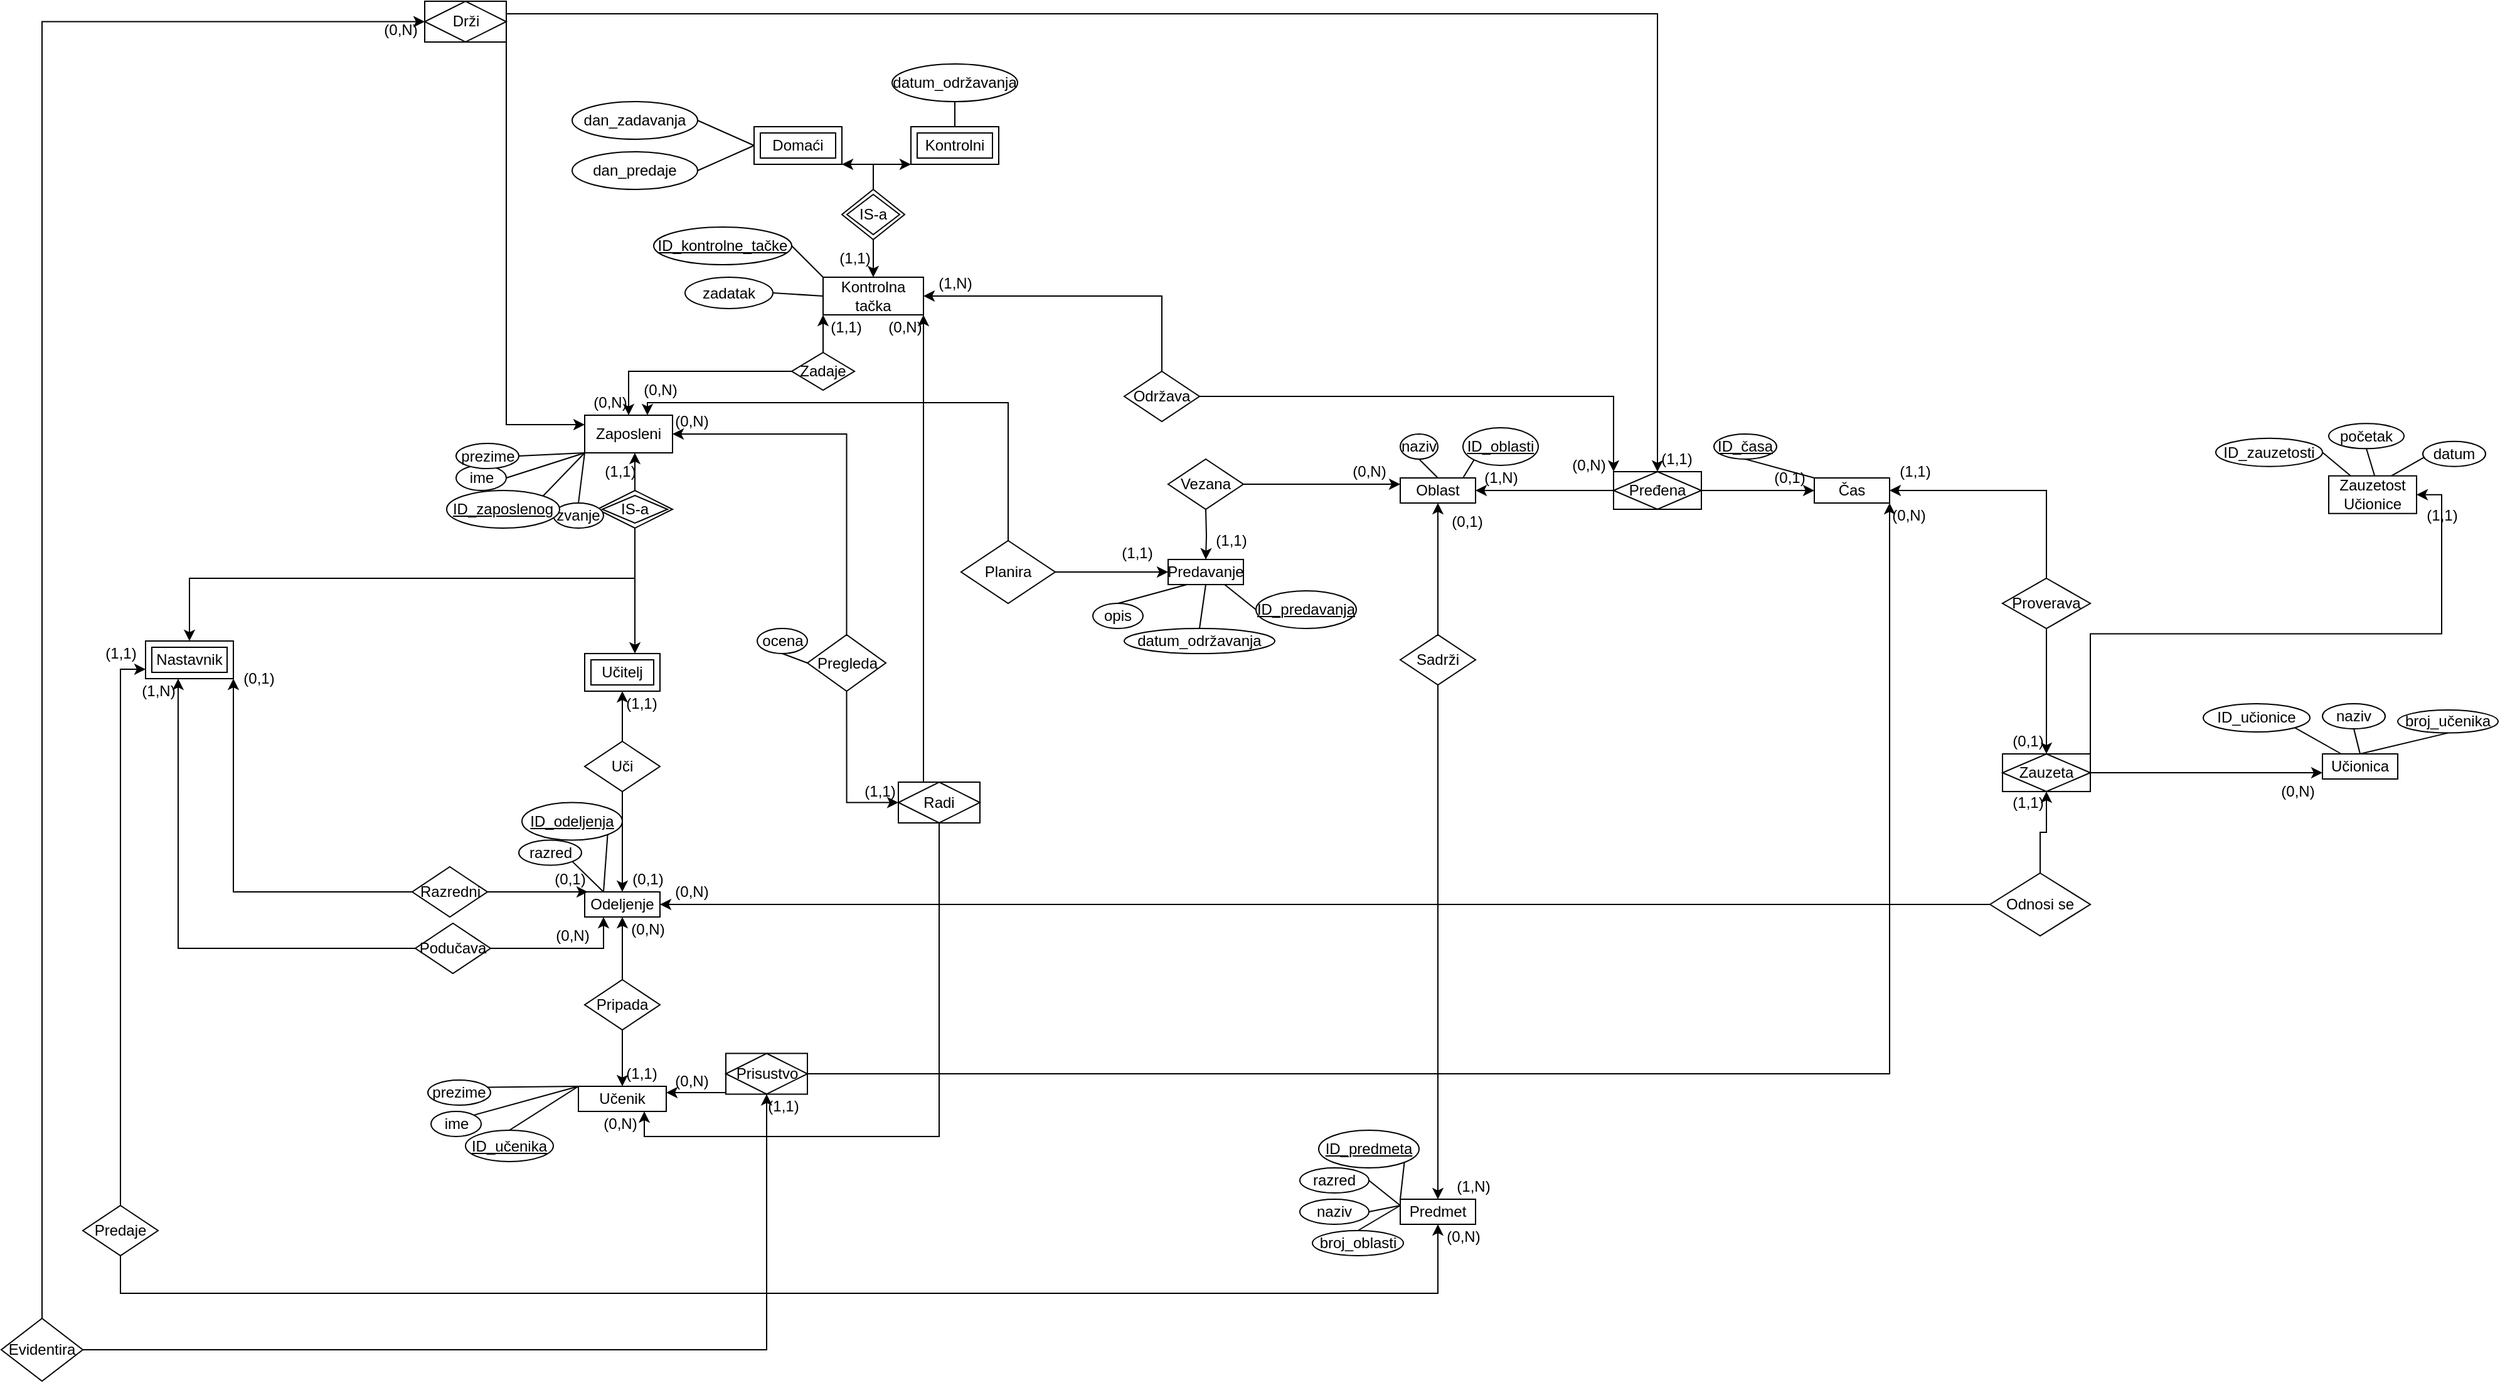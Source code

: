 <mxfile version="13.7.6" type="device"><diagram id="C5RBs43oDa-KdzZeNtuy" name="Page-1"><mxGraphModel dx="3421" dy="544" grid="1" gridSize="10" guides="1" tooltips="1" connect="1" arrows="1" fold="1" page="0" pageScale="1" pageWidth="827" pageHeight="1169" math="0" shadow="0"><root><mxCell id="WIyWlLk6GJQsqaUBKTNV-0"/><mxCell id="WIyWlLk6GJQsqaUBKTNV-1" parent="WIyWlLk6GJQsqaUBKTNV-0"/><mxCell id="wSAh-AtG1mwdXG9CKPNi-0" value="Zaposleni" style="rounded=0;whiteSpace=wrap;html=1;" parent="WIyWlLk6GJQsqaUBKTNV-1" vertex="1"><mxGeometry x="-1760" y="460" width="70" height="30" as="geometry"/></mxCell><mxCell id="wSAh-AtG1mwdXG9CKPNi-5" style="edgeStyle=orthogonalEdgeStyle;rounded=0;orthogonalLoop=1;jettySize=auto;html=1;entryX=0.667;entryY=0;entryDx=0;entryDy=0;exitX=0.5;exitY=1;exitDx=0;exitDy=0;entryPerimeter=0;" parent="WIyWlLk6GJQsqaUBKTNV-1" source="wSAh-AtG1mwdXG9CKPNi-1" target="wSAh-AtG1mwdXG9CKPNi-4" edge="1"><mxGeometry relative="1" as="geometry"><Array as="points"/></mxGeometry></mxCell><mxCell id="ABVsUdGBbm3i1zRzm4TO-41" style="edgeStyle=orthogonalEdgeStyle;rounded=0;orthogonalLoop=1;jettySize=auto;html=1;entryX=0.5;entryY=0;entryDx=0;entryDy=0;" parent="WIyWlLk6GJQsqaUBKTNV-1" source="wSAh-AtG1mwdXG9CKPNi-1" target="ABVsUdGBbm3i1zRzm4TO-2" edge="1"><mxGeometry relative="1" as="geometry"><Array as="points"><mxPoint x="-1720" y="590"/><mxPoint x="-2075" y="590"/></Array></mxGeometry></mxCell><mxCell id="nlU4hGAfl6x2MFSRAsZo-23" style="edgeStyle=orthogonalEdgeStyle;rounded=0;orthogonalLoop=1;jettySize=auto;html=1;entryX=0.571;entryY=1;entryDx=0;entryDy=0;entryPerimeter=0;" parent="WIyWlLk6GJQsqaUBKTNV-1" source="wSAh-AtG1mwdXG9CKPNi-1" target="wSAh-AtG1mwdXG9CKPNi-0" edge="1"><mxGeometry relative="1" as="geometry"/></mxCell><mxCell id="wSAh-AtG1mwdXG9CKPNi-1" value="IS-a" style="shape=rhombus;double=1;perimeter=rhombusPerimeter;whiteSpace=wrap;html=1;align=center;" parent="WIyWlLk6GJQsqaUBKTNV-1" vertex="1"><mxGeometry x="-1750" y="520" width="60" height="30" as="geometry"/></mxCell><mxCell id="wSAh-AtG1mwdXG9CKPNi-3" value="(1,1)" style="text;html=1;align=center;verticalAlign=middle;resizable=0;points=[];autosize=1;" parent="WIyWlLk6GJQsqaUBKTNV-1" vertex="1"><mxGeometry x="-1752.5" y="495" width="40" height="20" as="geometry"/></mxCell><mxCell id="wSAh-AtG1mwdXG9CKPNi-4" value="Učitelj" style="shape=ext;margin=3;double=1;whiteSpace=wrap;html=1;align=center;" parent="WIyWlLk6GJQsqaUBKTNV-1" vertex="1"><mxGeometry x="-1760" y="650" width="60" height="30" as="geometry"/></mxCell><mxCell id="wSAh-AtG1mwdXG9CKPNi-9" style="edgeStyle=orthogonalEdgeStyle;rounded=0;orthogonalLoop=1;jettySize=auto;html=1;entryX=0.5;entryY=0;entryDx=0;entryDy=0;" parent="WIyWlLk6GJQsqaUBKTNV-1" source="wSAh-AtG1mwdXG9CKPNi-8" target="wSAh-AtG1mwdXG9CKPNi-0" edge="1"><mxGeometry relative="1" as="geometry"/></mxCell><mxCell id="wSAh-AtG1mwdXG9CKPNi-13" style="edgeStyle=orthogonalEdgeStyle;rounded=0;orthogonalLoop=1;jettySize=auto;html=1;entryX=0.5;entryY=1;entryDx=0;entryDy=0;" parent="WIyWlLk6GJQsqaUBKTNV-1" source="wSAh-AtG1mwdXG9CKPNi-8" edge="1"><mxGeometry relative="1" as="geometry"><mxPoint x="-1570" y="380" as="targetPoint"/></mxGeometry></mxCell><mxCell id="wSAh-AtG1mwdXG9CKPNi-8" value="Zadaje" style="rhombus;whiteSpace=wrap;html=1;" parent="WIyWlLk6GJQsqaUBKTNV-1" vertex="1"><mxGeometry x="-1595" y="410" width="50" height="30" as="geometry"/></mxCell><mxCell id="wSAh-AtG1mwdXG9CKPNi-10" value="(0,N)" style="text;html=1;align=center;verticalAlign=middle;resizable=0;points=[];autosize=1;" parent="WIyWlLk6GJQsqaUBKTNV-1" vertex="1"><mxGeometry x="-1760" y="440" width="40" height="20" as="geometry"/></mxCell><mxCell id="wSAh-AtG1mwdXG9CKPNi-11" value="Kontrolna tačka" style="whiteSpace=wrap;html=1;align=center;" parent="WIyWlLk6GJQsqaUBKTNV-1" vertex="1"><mxGeometry x="-1570" y="350" width="80" height="30" as="geometry"/></mxCell><mxCell id="wSAh-AtG1mwdXG9CKPNi-14" value="(1,1)" style="text;html=1;align=center;verticalAlign=middle;resizable=0;points=[];autosize=1;" parent="WIyWlLk6GJQsqaUBKTNV-1" vertex="1"><mxGeometry x="-1572.5" y="380" width="40" height="20" as="geometry"/></mxCell><mxCell id="wSAh-AtG1mwdXG9CKPNi-16" style="edgeStyle=orthogonalEdgeStyle;rounded=0;orthogonalLoop=1;jettySize=auto;html=1;entryX=0.5;entryY=0;entryDx=0;entryDy=0;" parent="WIyWlLk6GJQsqaUBKTNV-1" source="wSAh-AtG1mwdXG9CKPNi-15" target="wSAh-AtG1mwdXG9CKPNi-11" edge="1"><mxGeometry relative="1" as="geometry"/></mxCell><mxCell id="wSAh-AtG1mwdXG9CKPNi-20" style="edgeStyle=orthogonalEdgeStyle;rounded=0;orthogonalLoop=1;jettySize=auto;html=1;exitX=0.5;exitY=0;exitDx=0;exitDy=0;entryX=0;entryY=1;entryDx=0;entryDy=0;" parent="WIyWlLk6GJQsqaUBKTNV-1" source="wSAh-AtG1mwdXG9CKPNi-15" target="wSAh-AtG1mwdXG9CKPNi-18" edge="1"><mxGeometry relative="1" as="geometry"><Array as="points"><mxPoint x="-1530" y="260"/><mxPoint x="-1500" y="260"/></Array></mxGeometry></mxCell><mxCell id="wSAh-AtG1mwdXG9CKPNi-15" value="IS-a" style="shape=rhombus;double=1;perimeter=rhombusPerimeter;whiteSpace=wrap;html=1;align=center;" parent="WIyWlLk6GJQsqaUBKTNV-1" vertex="1"><mxGeometry x="-1555" y="280" width="50" height="40" as="geometry"/></mxCell><mxCell id="wSAh-AtG1mwdXG9CKPNi-17" value="(1,1)" style="text;html=1;align=center;verticalAlign=middle;resizable=0;points=[];autosize=1;" parent="WIyWlLk6GJQsqaUBKTNV-1" vertex="1"><mxGeometry x="-1565" y="325" width="40" height="20" as="geometry"/></mxCell><mxCell id="wSAh-AtG1mwdXG9CKPNi-18" value="Kontrolni" style="shape=ext;margin=3;double=1;whiteSpace=wrap;html=1;align=center;" parent="WIyWlLk6GJQsqaUBKTNV-1" vertex="1"><mxGeometry x="-1500" y="230" width="70" height="30" as="geometry"/></mxCell><mxCell id="wSAh-AtG1mwdXG9CKPNi-21" value="Domaći" style="shape=ext;margin=3;double=1;whiteSpace=wrap;html=1;align=center;" parent="WIyWlLk6GJQsqaUBKTNV-1" vertex="1"><mxGeometry x="-1625" y="230" width="70" height="30" as="geometry"/></mxCell><mxCell id="wSAh-AtG1mwdXG9CKPNi-22" value="" style="endArrow=classic;html=1;entryX=1;entryY=1;entryDx=0;entryDy=0;" parent="WIyWlLk6GJQsqaUBKTNV-1" target="wSAh-AtG1mwdXG9CKPNi-21" edge="1"><mxGeometry width="50" height="50" relative="1" as="geometry"><mxPoint x="-1530" y="260" as="sourcePoint"/><mxPoint x="-1380" y="220" as="targetPoint"/></mxGeometry></mxCell><mxCell id="wSAh-AtG1mwdXG9CKPNi-38" value="Učenik" style="whiteSpace=wrap;html=1;align=center;" parent="WIyWlLk6GJQsqaUBKTNV-1" vertex="1"><mxGeometry x="-1765" y="995" width="70" height="20" as="geometry"/></mxCell><mxCell id="wSAh-AtG1mwdXG9CKPNi-45" style="edgeStyle=orthogonalEdgeStyle;rounded=0;orthogonalLoop=1;jettySize=auto;html=1;entryX=1;entryY=0.5;entryDx=0;entryDy=0;exitX=0.5;exitY=0;exitDx=0;exitDy=0;" parent="WIyWlLk6GJQsqaUBKTNV-1" source="wSAh-AtG1mwdXG9CKPNi-44" target="wSAh-AtG1mwdXG9CKPNi-11" edge="1"><mxGeometry relative="1" as="geometry"><Array as="points"><mxPoint x="-1300" y="365"/></Array><mxPoint x="-1330" y="445" as="sourcePoint"/></mxGeometry></mxCell><mxCell id="wSAh-AtG1mwdXG9CKPNi-78" style="edgeStyle=orthogonalEdgeStyle;rounded=0;orthogonalLoop=1;jettySize=auto;html=1;entryX=0;entryY=0;entryDx=0;entryDy=0;" parent="WIyWlLk6GJQsqaUBKTNV-1" source="wSAh-AtG1mwdXG9CKPNi-44" target="wSAh-AtG1mwdXG9CKPNi-68" edge="1"><mxGeometry relative="1" as="geometry"><Array as="points"><mxPoint x="-940" y="445"/></Array></mxGeometry></mxCell><mxCell id="wSAh-AtG1mwdXG9CKPNi-44" value="Održava" style="rhombus;whiteSpace=wrap;html=1;" parent="WIyWlLk6GJQsqaUBKTNV-1" vertex="1"><mxGeometry x="-1330" y="425" width="60" height="40" as="geometry"/></mxCell><mxCell id="wSAh-AtG1mwdXG9CKPNi-46" value="(1,N)" style="text;html=1;align=center;verticalAlign=middle;resizable=0;points=[];autosize=1;" parent="WIyWlLk6GJQsqaUBKTNV-1" vertex="1"><mxGeometry x="-1485" y="345" width="40" height="20" as="geometry"/></mxCell><mxCell id="wSAh-AtG1mwdXG9CKPNi-47" value="Predmet" style="rounded=0;whiteSpace=wrap;html=1;" parent="WIyWlLk6GJQsqaUBKTNV-1" vertex="1"><mxGeometry x="-1110" y="1085" width="60" height="20" as="geometry"/></mxCell><mxCell id="wSAh-AtG1mwdXG9CKPNi-49" style="edgeStyle=orthogonalEdgeStyle;rounded=0;orthogonalLoop=1;jettySize=auto;html=1;" parent="WIyWlLk6GJQsqaUBKTNV-1" source="wSAh-AtG1mwdXG9CKPNi-48" target="wSAh-AtG1mwdXG9CKPNi-47" edge="1"><mxGeometry relative="1" as="geometry"><mxPoint x="-1583.75" y="815" as="targetPoint"/><Array as="points"/></mxGeometry></mxCell><mxCell id="wSAh-AtG1mwdXG9CKPNi-52" style="edgeStyle=orthogonalEdgeStyle;rounded=0;orthogonalLoop=1;jettySize=auto;html=1;entryX=0.5;entryY=1;entryDx=0;entryDy=0;exitX=0.5;exitY=0;exitDx=0;exitDy=0;" parent="WIyWlLk6GJQsqaUBKTNV-1" source="wSAh-AtG1mwdXG9CKPNi-48" target="wSAh-AtG1mwdXG9CKPNi-51" edge="1"><mxGeometry relative="1" as="geometry"><mxPoint x="-987.5" y="750" as="sourcePoint"/><mxPoint x="-1077.5" y="530" as="targetPoint"/></mxGeometry></mxCell><mxCell id="wSAh-AtG1mwdXG9CKPNi-48" value="Sadrži" style="rhombus;whiteSpace=wrap;html=1;" parent="WIyWlLk6GJQsqaUBKTNV-1" vertex="1"><mxGeometry x="-1110" y="635" width="60" height="40" as="geometry"/></mxCell><mxCell id="wSAh-AtG1mwdXG9CKPNi-50" value="(1,N)" style="text;html=1;align=center;verticalAlign=middle;resizable=0;points=[];autosize=1;" parent="WIyWlLk6GJQsqaUBKTNV-1" vertex="1"><mxGeometry x="-1072.5" y="1065" width="40" height="20" as="geometry"/></mxCell><mxCell id="wSAh-AtG1mwdXG9CKPNi-51" value="Oblast" style="rounded=0;whiteSpace=wrap;html=1;" parent="WIyWlLk6GJQsqaUBKTNV-1" vertex="1"><mxGeometry x="-1110" y="510" width="60" height="20" as="geometry"/></mxCell><mxCell id="wSAh-AtG1mwdXG9CKPNi-53" value="(0,1)" style="text;html=1;align=center;verticalAlign=middle;resizable=0;points=[];autosize=1;" parent="WIyWlLk6GJQsqaUBKTNV-1" vertex="1"><mxGeometry x="-1077.5" y="535" width="40" height="20" as="geometry"/></mxCell><mxCell id="wSAh-AtG1mwdXG9CKPNi-55" style="edgeStyle=orthogonalEdgeStyle;rounded=0;orthogonalLoop=1;jettySize=auto;html=1;entryX=0;entryY=0.25;entryDx=0;entryDy=0;" parent="WIyWlLk6GJQsqaUBKTNV-1" source="wSAh-AtG1mwdXG9CKPNi-54" target="wSAh-AtG1mwdXG9CKPNi-51" edge="1"><mxGeometry relative="1" as="geometry"/></mxCell><mxCell id="wSAh-AtG1mwdXG9CKPNi-59" style="edgeStyle=orthogonalEdgeStyle;rounded=0;orthogonalLoop=1;jettySize=auto;html=1;entryX=0.5;entryY=0;entryDx=0;entryDy=0;" parent="WIyWlLk6GJQsqaUBKTNV-1" target="wSAh-AtG1mwdXG9CKPNi-58" edge="1"><mxGeometry relative="1" as="geometry"><mxPoint x="-1265" y="535" as="sourcePoint"/></mxGeometry></mxCell><mxCell id="wSAh-AtG1mwdXG9CKPNi-54" value="Vezana" style="rhombus;whiteSpace=wrap;html=1;" parent="WIyWlLk6GJQsqaUBKTNV-1" vertex="1"><mxGeometry x="-1295" y="495" width="60" height="40" as="geometry"/></mxCell><mxCell id="wSAh-AtG1mwdXG9CKPNi-56" value="(0,N)" style="text;html=1;align=center;verticalAlign=middle;resizable=0;points=[];autosize=1;" parent="WIyWlLk6GJQsqaUBKTNV-1" vertex="1"><mxGeometry x="-1155" y="495" width="40" height="20" as="geometry"/></mxCell><mxCell id="wSAh-AtG1mwdXG9CKPNi-58" value="Predavanje" style="rounded=0;whiteSpace=wrap;html=1;" parent="WIyWlLk6GJQsqaUBKTNV-1" vertex="1"><mxGeometry x="-1295" y="575" width="60" height="20" as="geometry"/></mxCell><mxCell id="wSAh-AtG1mwdXG9CKPNi-61" value="(1,1)" style="text;html=1;align=center;verticalAlign=middle;resizable=0;points=[];autosize=1;" parent="WIyWlLk6GJQsqaUBKTNV-1" vertex="1"><mxGeometry x="-1265" y="550" width="40" height="20" as="geometry"/></mxCell><mxCell id="wSAh-AtG1mwdXG9CKPNi-63" style="edgeStyle=orthogonalEdgeStyle;rounded=0;orthogonalLoop=1;jettySize=auto;html=1;entryX=0;entryY=0.5;entryDx=0;entryDy=0;exitX=1;exitY=0.5;exitDx=0;exitDy=0;" parent="WIyWlLk6GJQsqaUBKTNV-1" source="wSAh-AtG1mwdXG9CKPNi-62" target="wSAh-AtG1mwdXG9CKPNi-58" edge="1"><mxGeometry relative="1" as="geometry"><Array as="points"/><mxPoint x="-1380" y="580" as="sourcePoint"/></mxGeometry></mxCell><mxCell id="wSAh-AtG1mwdXG9CKPNi-64" style="edgeStyle=orthogonalEdgeStyle;rounded=0;orthogonalLoop=1;jettySize=auto;html=1;" parent="WIyWlLk6GJQsqaUBKTNV-1" source="wSAh-AtG1mwdXG9CKPNi-62" target="wSAh-AtG1mwdXG9CKPNi-0" edge="1"><mxGeometry relative="1" as="geometry"><mxPoint x="-1710" y="457" as="targetPoint"/><Array as="points"><mxPoint x="-1422" y="450"/><mxPoint x="-1710" y="450"/></Array></mxGeometry></mxCell><mxCell id="wSAh-AtG1mwdXG9CKPNi-62" value="Planira" style="rhombus;whiteSpace=wrap;html=1;" parent="WIyWlLk6GJQsqaUBKTNV-1" vertex="1"><mxGeometry x="-1460" y="560" width="75" height="50" as="geometry"/></mxCell><mxCell id="wSAh-AtG1mwdXG9CKPNi-65" value="(0,N)" style="text;html=1;align=center;verticalAlign=middle;resizable=0;points=[];autosize=1;" parent="WIyWlLk6GJQsqaUBKTNV-1" vertex="1"><mxGeometry x="-1720" y="430" width="40" height="20" as="geometry"/></mxCell><mxCell id="wSAh-AtG1mwdXG9CKPNi-69" style="edgeStyle=orthogonalEdgeStyle;rounded=0;orthogonalLoop=1;jettySize=auto;html=1;entryX=1;entryY=0.5;entryDx=0;entryDy=0;" parent="WIyWlLk6GJQsqaUBKTNV-1" source="wSAh-AtG1mwdXG9CKPNi-68" target="wSAh-AtG1mwdXG9CKPNi-51" edge="1"><mxGeometry relative="1" as="geometry"/></mxCell><mxCell id="wSAh-AtG1mwdXG9CKPNi-72" style="edgeStyle=orthogonalEdgeStyle;rounded=0;orthogonalLoop=1;jettySize=auto;html=1;entryX=0;entryY=0.5;entryDx=0;entryDy=0;" parent="WIyWlLk6GJQsqaUBKTNV-1" source="wSAh-AtG1mwdXG9CKPNi-68" target="wSAh-AtG1mwdXG9CKPNi-71" edge="1"><mxGeometry relative="1" as="geometry"/></mxCell><mxCell id="wSAh-AtG1mwdXG9CKPNi-68" value="Pređena" style="shape=associativeEntity;whiteSpace=wrap;html=1;align=center;" parent="WIyWlLk6GJQsqaUBKTNV-1" vertex="1"><mxGeometry x="-940" y="505" width="70" height="30" as="geometry"/></mxCell><mxCell id="wSAh-AtG1mwdXG9CKPNi-70" value="(1,N)" style="text;html=1;align=center;verticalAlign=middle;resizable=0;points=[];autosize=1;" parent="WIyWlLk6GJQsqaUBKTNV-1" vertex="1"><mxGeometry x="-1050" y="500" width="40" height="20" as="geometry"/></mxCell><mxCell id="wSAh-AtG1mwdXG9CKPNi-71" value="Čas" style="rounded=0;whiteSpace=wrap;html=1;" parent="WIyWlLk6GJQsqaUBKTNV-1" vertex="1"><mxGeometry x="-780" y="510" width="60" height="20" as="geometry"/></mxCell><mxCell id="wSAh-AtG1mwdXG9CKPNi-73" value="(0,1)" style="text;html=1;align=center;verticalAlign=middle;resizable=0;points=[];autosize=1;" parent="WIyWlLk6GJQsqaUBKTNV-1" vertex="1"><mxGeometry x="-820" y="500" width="40" height="20" as="geometry"/></mxCell><mxCell id="wSAh-AtG1mwdXG9CKPNi-79" value="(0,N)" style="text;html=1;align=center;verticalAlign=middle;resizable=0;points=[];autosize=1;" parent="WIyWlLk6GJQsqaUBKTNV-1" vertex="1"><mxGeometry x="-980" y="490" width="40" height="20" as="geometry"/></mxCell><mxCell id="wSAh-AtG1mwdXG9CKPNi-80" value="ID_oblasti" style="ellipse;whiteSpace=wrap;html=1;align=center;fontStyle=4;" parent="WIyWlLk6GJQsqaUBKTNV-1" vertex="1"><mxGeometry x="-1060" y="470" width="60" height="30" as="geometry"/></mxCell><mxCell id="wSAh-AtG1mwdXG9CKPNi-84" value="" style="endArrow=none;html=1;entryX=0;entryY=1;entryDx=0;entryDy=0;exitX=0.833;exitY=0;exitDx=0;exitDy=0;exitPerimeter=0;" parent="WIyWlLk6GJQsqaUBKTNV-1" source="wSAh-AtG1mwdXG9CKPNi-51" target="wSAh-AtG1mwdXG9CKPNi-80" edge="1"><mxGeometry width="50" height="50" relative="1" as="geometry"><mxPoint x="-940" y="650" as="sourcePoint"/><mxPoint x="-890" y="600" as="targetPoint"/></mxGeometry></mxCell><mxCell id="wSAh-AtG1mwdXG9CKPNi-85" value="naziv" style="ellipse;whiteSpace=wrap;html=1;align=center;" parent="WIyWlLk6GJQsqaUBKTNV-1" vertex="1"><mxGeometry x="-1110" y="475" width="30" height="20" as="geometry"/></mxCell><mxCell id="wSAh-AtG1mwdXG9CKPNi-86" value="" style="endArrow=none;html=1;entryX=0.5;entryY=1;entryDx=0;entryDy=0;" parent="WIyWlLk6GJQsqaUBKTNV-1" target="wSAh-AtG1mwdXG9CKPNi-85" edge="1"><mxGeometry width="50" height="50" relative="1" as="geometry"><mxPoint x="-1080" y="510" as="sourcePoint"/><mxPoint x="-910" y="590" as="targetPoint"/></mxGeometry></mxCell><mxCell id="wSAh-AtG1mwdXG9CKPNi-87" value="ime" style="ellipse;whiteSpace=wrap;html=1;align=center;" parent="WIyWlLk6GJQsqaUBKTNV-1" vertex="1"><mxGeometry x="-1862.5" y="500" width="40" height="20" as="geometry"/></mxCell><mxCell id="wSAh-AtG1mwdXG9CKPNi-88" value="prezime" style="ellipse;whiteSpace=wrap;html=1;align=center;" parent="WIyWlLk6GJQsqaUBKTNV-1" vertex="1"><mxGeometry x="-1862.5" y="482.5" width="50" height="20" as="geometry"/></mxCell><mxCell id="wSAh-AtG1mwdXG9CKPNi-89" value="zvanje" style="ellipse;whiteSpace=wrap;html=1;align=center;" parent="WIyWlLk6GJQsqaUBKTNV-1" vertex="1"><mxGeometry x="-1785" y="530" width="40" height="20" as="geometry"/></mxCell><mxCell id="wSAh-AtG1mwdXG9CKPNi-90" value="ID_zaposlenog" style="ellipse;whiteSpace=wrap;html=1;align=center;fontStyle=4;" parent="WIyWlLk6GJQsqaUBKTNV-1" vertex="1"><mxGeometry x="-1870" y="520" width="90" height="30" as="geometry"/></mxCell><mxCell id="wSAh-AtG1mwdXG9CKPNi-91" value="" style="endArrow=none;html=1;entryX=1;entryY=0;entryDx=0;entryDy=0;exitX=0;exitY=1;exitDx=0;exitDy=0;" parent="WIyWlLk6GJQsqaUBKTNV-1" source="wSAh-AtG1mwdXG9CKPNi-0" target="wSAh-AtG1mwdXG9CKPNi-90" edge="1"><mxGeometry width="50" height="50" relative="1" as="geometry"><mxPoint x="-1907.5" y="390" as="sourcePoint"/><mxPoint x="-1787.5" y="310" as="targetPoint"/></mxGeometry></mxCell><mxCell id="wSAh-AtG1mwdXG9CKPNi-92" value="" style="endArrow=none;html=1;entryX=0;entryY=1;entryDx=0;entryDy=0;exitX=1;exitY=0.5;exitDx=0;exitDy=0;" parent="WIyWlLk6GJQsqaUBKTNV-1" source="wSAh-AtG1mwdXG9CKPNi-88" target="wSAh-AtG1mwdXG9CKPNi-0" edge="1"><mxGeometry width="50" height="50" relative="1" as="geometry"><mxPoint x="-1780" y="450" as="sourcePoint"/><mxPoint x="-2007.5" y="420" as="targetPoint"/></mxGeometry></mxCell><mxCell id="wSAh-AtG1mwdXG9CKPNi-93" value="" style="endArrow=none;html=1;entryX=0;entryY=1;entryDx=0;entryDy=0;exitX=1;exitY=0.5;exitDx=0;exitDy=0;" parent="WIyWlLk6GJQsqaUBKTNV-1" source="wSAh-AtG1mwdXG9CKPNi-87" target="wSAh-AtG1mwdXG9CKPNi-0" edge="1"><mxGeometry width="50" height="50" relative="1" as="geometry"><mxPoint x="-1810" y="455" as="sourcePoint"/><mxPoint x="-1957.5" y="420" as="targetPoint"/></mxGeometry></mxCell><mxCell id="wSAh-AtG1mwdXG9CKPNi-94" value="" style="endArrow=none;html=1;entryX=0.5;entryY=0;entryDx=0;entryDy=0;exitX=0;exitY=1;exitDx=0;exitDy=0;" parent="WIyWlLk6GJQsqaUBKTNV-1" source="wSAh-AtG1mwdXG9CKPNi-0" target="wSAh-AtG1mwdXG9CKPNi-89" edge="1"><mxGeometry width="50" height="50" relative="1" as="geometry"><mxPoint x="-1922.5" y="400" as="sourcePoint"/><mxPoint x="-1902.5" y="420" as="targetPoint"/></mxGeometry></mxCell><mxCell id="wSAh-AtG1mwdXG9CKPNi-95" value="opis" style="ellipse;whiteSpace=wrap;html=1;align=center;" parent="WIyWlLk6GJQsqaUBKTNV-1" vertex="1"><mxGeometry x="-1355" y="610" width="40" height="20" as="geometry"/></mxCell><mxCell id="wSAh-AtG1mwdXG9CKPNi-96" value="datum_održavanja" style="ellipse;whiteSpace=wrap;html=1;align=center;" parent="WIyWlLk6GJQsqaUBKTNV-1" vertex="1"><mxGeometry x="-1330" y="630" width="120" height="20" as="geometry"/></mxCell><mxCell id="wSAh-AtG1mwdXG9CKPNi-97" value="ID_predavanja" style="ellipse;whiteSpace=wrap;html=1;align=center;fontStyle=4;" parent="WIyWlLk6GJQsqaUBKTNV-1" vertex="1"><mxGeometry x="-1225" y="600" width="80" height="30" as="geometry"/></mxCell><mxCell id="wSAh-AtG1mwdXG9CKPNi-98" value="" style="endArrow=none;html=1;exitX=0.75;exitY=1;exitDx=0;exitDy=0;entryX=0;entryY=0.5;entryDx=0;entryDy=0;" parent="WIyWlLk6GJQsqaUBKTNV-1" source="wSAh-AtG1mwdXG9CKPNi-58" target="wSAh-AtG1mwdXG9CKPNi-97" edge="1"><mxGeometry width="50" height="50" relative="1" as="geometry"><mxPoint x="-1165" y="545" as="sourcePoint"/><mxPoint x="-1115" y="495" as="targetPoint"/></mxGeometry></mxCell><mxCell id="wSAh-AtG1mwdXG9CKPNi-99" value="" style="endArrow=none;html=1;exitX=0.5;exitY=0;exitDx=0;exitDy=0;entryX=0.5;entryY=1;entryDx=0;entryDy=0;" parent="WIyWlLk6GJQsqaUBKTNV-1" source="wSAh-AtG1mwdXG9CKPNi-96" target="wSAh-AtG1mwdXG9CKPNi-58" edge="1"><mxGeometry width="50" height="50" relative="1" as="geometry"><mxPoint x="-1165" y="545" as="sourcePoint"/><mxPoint x="-1115" y="495" as="targetPoint"/></mxGeometry></mxCell><mxCell id="wSAh-AtG1mwdXG9CKPNi-100" value="" style="endArrow=none;html=1;entryX=0.25;entryY=1;entryDx=0;entryDy=0;exitX=0.5;exitY=0;exitDx=0;exitDy=0;" parent="WIyWlLk6GJQsqaUBKTNV-1" source="wSAh-AtG1mwdXG9CKPNi-95" target="wSAh-AtG1mwdXG9CKPNi-58" edge="1"><mxGeometry width="50" height="50" relative="1" as="geometry"><mxPoint x="-1165" y="545" as="sourcePoint"/><mxPoint x="-1115" y="495" as="targetPoint"/></mxGeometry></mxCell><mxCell id="wSAh-AtG1mwdXG9CKPNi-101" value="početak" style="ellipse;whiteSpace=wrap;html=1;align=center;" parent="WIyWlLk6GJQsqaUBKTNV-1" vertex="1"><mxGeometry x="-370" y="466.65" width="60" height="20" as="geometry"/></mxCell><mxCell id="wSAh-AtG1mwdXG9CKPNi-103" value="ID_časa" style="ellipse;whiteSpace=wrap;html=1;align=center;fontStyle=4;" parent="WIyWlLk6GJQsqaUBKTNV-1" vertex="1"><mxGeometry x="-860" y="475" width="50" height="20" as="geometry"/></mxCell><mxCell id="wSAh-AtG1mwdXG9CKPNi-104" value="datum" style="ellipse;whiteSpace=wrap;html=1;align=center;" parent="WIyWlLk6GJQsqaUBKTNV-1" vertex="1"><mxGeometry x="-295" y="480.85" width="50" height="20" as="geometry"/></mxCell><mxCell id="wSAh-AtG1mwdXG9CKPNi-105" value="" style="endArrow=none;html=1;entryX=0;entryY=0;entryDx=0;entryDy=0;exitX=0.5;exitY=1;exitDx=0;exitDy=0;" parent="WIyWlLk6GJQsqaUBKTNV-1" source="wSAh-AtG1mwdXG9CKPNi-103" target="wSAh-AtG1mwdXG9CKPNi-71" edge="1"><mxGeometry width="50" height="50" relative="1" as="geometry"><mxPoint x="-720" y="550.42" as="sourcePoint"/><mxPoint x="-750" y="440.42" as="targetPoint"/></mxGeometry></mxCell><mxCell id="wSAh-AtG1mwdXG9CKPNi-106" value="" style="endArrow=none;html=1;entryX=0.5;entryY=1;entryDx=0;entryDy=0;exitX=0.11;exitY=-0.04;exitDx=0;exitDy=0;exitPerimeter=0;" parent="WIyWlLk6GJQsqaUBKTNV-1" target="wSAh-AtG1mwdXG9CKPNi-101" edge="1"><mxGeometry width="50" height="50" relative="1" as="geometry"><mxPoint x="-333.4" y="508.35" as="sourcePoint"/><mxPoint x="-299.86" y="439.15" as="targetPoint"/></mxGeometry></mxCell><mxCell id="wSAh-AtG1mwdXG9CKPNi-108" value="" style="endArrow=none;html=1;entryX=0.75;entryY=0;entryDx=0;entryDy=0;exitX=0.012;exitY=0.65;exitDx=0;exitDy=0;exitPerimeter=0;" parent="WIyWlLk6GJQsqaUBKTNV-1" source="wSAh-AtG1mwdXG9CKPNi-104" edge="1"><mxGeometry width="50" height="50" relative="1" as="geometry"><mxPoint x="-310" y="488.77" as="sourcePoint"/><mxPoint x="-320" y="508.35" as="targetPoint"/></mxGeometry></mxCell><mxCell id="wSAh-AtG1mwdXG9CKPNi-111" value="ime" style="ellipse;whiteSpace=wrap;html=1;align=center;" parent="WIyWlLk6GJQsqaUBKTNV-1" vertex="1"><mxGeometry x="-1882.5" y="1015" width="40" height="20" as="geometry"/></mxCell><mxCell id="wSAh-AtG1mwdXG9CKPNi-112" value="prezime" style="ellipse;whiteSpace=wrap;html=1;align=center;" parent="WIyWlLk6GJQsqaUBKTNV-1" vertex="1"><mxGeometry x="-1885" y="990" width="50" height="20" as="geometry"/></mxCell><mxCell id="wSAh-AtG1mwdXG9CKPNi-113" value="razred" style="ellipse;whiteSpace=wrap;html=1;align=center;" parent="WIyWlLk6GJQsqaUBKTNV-1" vertex="1"><mxGeometry x="-1812.5" y="798.75" width="50" height="20" as="geometry"/></mxCell><mxCell id="wSAh-AtG1mwdXG9CKPNi-115" value="ID_učenika" style="ellipse;whiteSpace=wrap;html=1;align=center;fontStyle=4;" parent="WIyWlLk6GJQsqaUBKTNV-1" vertex="1"><mxGeometry x="-1855" y="1030" width="70" height="25" as="geometry"/></mxCell><mxCell id="wSAh-AtG1mwdXG9CKPNi-116" value="" style="endArrow=none;html=1;entryX=0.5;entryY=0;entryDx=0;entryDy=0;exitX=0;exitY=0;exitDx=0;exitDy=0;" parent="WIyWlLk6GJQsqaUBKTNV-1" source="wSAh-AtG1mwdXG9CKPNi-38" target="wSAh-AtG1mwdXG9CKPNi-115" edge="1"><mxGeometry width="50" height="50" relative="1" as="geometry"><mxPoint x="-1417.5" y="1010" as="sourcePoint"/><mxPoint x="-1367.5" y="960" as="targetPoint"/></mxGeometry></mxCell><mxCell id="wSAh-AtG1mwdXG9CKPNi-117" value="" style="endArrow=none;html=1;entryX=1;entryY=0;entryDx=0;entryDy=0;exitX=0;exitY=0;exitDx=0;exitDy=0;" parent="WIyWlLk6GJQsqaUBKTNV-1" source="wSAh-AtG1mwdXG9CKPNi-38" target="wSAh-AtG1mwdXG9CKPNi-111" edge="1"><mxGeometry width="50" height="50" relative="1" as="geometry"><mxPoint x="-1557.5" y="900" as="sourcePoint"/><mxPoint x="-1537.5" y="877.5" as="targetPoint"/></mxGeometry></mxCell><mxCell id="wSAh-AtG1mwdXG9CKPNi-118" value="" style="endArrow=none;html=1;entryX=0.941;entryY=0.288;entryDx=0;entryDy=0;exitX=0;exitY=0;exitDx=0;exitDy=0;entryPerimeter=0;" parent="WIyWlLk6GJQsqaUBKTNV-1" source="wSAh-AtG1mwdXG9CKPNi-38" target="wSAh-AtG1mwdXG9CKPNi-112" edge="1"><mxGeometry width="50" height="50" relative="1" as="geometry"><mxPoint x="-1527.5" y="910" as="sourcePoint"/><mxPoint x="-1507.5" y="910" as="targetPoint"/></mxGeometry></mxCell><mxCell id="wSAh-AtG1mwdXG9CKPNi-119" value="" style="endArrow=none;html=1;entryX=1;entryY=1;entryDx=0;entryDy=0;exitX=0.25;exitY=0;exitDx=0;exitDy=0;" parent="WIyWlLk6GJQsqaUBKTNV-1" source="ABVsUdGBbm3i1zRzm4TO-7" target="wSAh-AtG1mwdXG9CKPNi-113" edge="1"><mxGeometry width="50" height="50" relative="1" as="geometry"><mxPoint x="-1727.5" y="825" as="sourcePoint"/><mxPoint x="-1632.593" y="862.895" as="targetPoint"/></mxGeometry></mxCell><mxCell id="wSAh-AtG1mwdXG9CKPNi-121" value="dan_zadavanja" style="ellipse;whiteSpace=wrap;html=1;align=center;" parent="WIyWlLk6GJQsqaUBKTNV-1" vertex="1"><mxGeometry x="-1770" y="210" width="100" height="30" as="geometry"/></mxCell><mxCell id="wSAh-AtG1mwdXG9CKPNi-122" value="dan_predaje" style="ellipse;whiteSpace=wrap;html=1;align=center;" parent="WIyWlLk6GJQsqaUBKTNV-1" vertex="1"><mxGeometry x="-1770" y="250" width="100" height="30" as="geometry"/></mxCell><mxCell id="wSAh-AtG1mwdXG9CKPNi-124" value="" style="endArrow=none;html=1;entryX=1;entryY=0.5;entryDx=0;entryDy=0;exitX=0;exitY=0.5;exitDx=0;exitDy=0;" parent="WIyWlLk6GJQsqaUBKTNV-1" source="wSAh-AtG1mwdXG9CKPNi-21" target="wSAh-AtG1mwdXG9CKPNi-121" edge="1"><mxGeometry width="50" height="50" relative="1" as="geometry"><mxPoint x="-1550" y="280" as="sourcePoint"/><mxPoint x="-1500" y="230" as="targetPoint"/></mxGeometry></mxCell><mxCell id="wSAh-AtG1mwdXG9CKPNi-125" value="" style="endArrow=none;html=1;entryX=1;entryY=0.5;entryDx=0;entryDy=0;exitX=0;exitY=0.5;exitDx=0;exitDy=0;" parent="WIyWlLk6GJQsqaUBKTNV-1" source="wSAh-AtG1mwdXG9CKPNi-21" target="wSAh-AtG1mwdXG9CKPNi-122" edge="1"><mxGeometry width="50" height="50" relative="1" as="geometry"><mxPoint x="-1615" y="255" as="sourcePoint"/><mxPoint x="-1660" y="235" as="targetPoint"/></mxGeometry></mxCell><mxCell id="wSAh-AtG1mwdXG9CKPNi-126" value="datum_održavanja" style="ellipse;whiteSpace=wrap;html=1;align=center;" parent="WIyWlLk6GJQsqaUBKTNV-1" vertex="1"><mxGeometry x="-1515" y="180" width="100" height="30" as="geometry"/></mxCell><mxCell id="wSAh-AtG1mwdXG9CKPNi-127" value="" style="endArrow=none;html=1;entryX=0.5;entryY=1;entryDx=0;entryDy=0;exitX=0.5;exitY=0;exitDx=0;exitDy=0;" parent="WIyWlLk6GJQsqaUBKTNV-1" source="wSAh-AtG1mwdXG9CKPNi-18" target="wSAh-AtG1mwdXG9CKPNi-126" edge="1"><mxGeometry width="50" height="50" relative="1" as="geometry"><mxPoint x="-1550" y="280" as="sourcePoint"/><mxPoint x="-1500" y="230" as="targetPoint"/></mxGeometry></mxCell><mxCell id="wSAh-AtG1mwdXG9CKPNi-128" value="ID_kontrolne_tačke" style="ellipse;whiteSpace=wrap;html=1;align=center;fontStyle=4;" parent="WIyWlLk6GJQsqaUBKTNV-1" vertex="1"><mxGeometry x="-1705" y="310" width="110" height="30" as="geometry"/></mxCell><mxCell id="wSAh-AtG1mwdXG9CKPNi-129" value="zadatak" style="ellipse;whiteSpace=wrap;html=1;align=center;" parent="WIyWlLk6GJQsqaUBKTNV-1" vertex="1"><mxGeometry x="-1680" y="350" width="70" height="25" as="geometry"/></mxCell><mxCell id="wSAh-AtG1mwdXG9CKPNi-130" value="" style="endArrow=none;html=1;entryX=1;entryY=0.5;entryDx=0;entryDy=0;exitX=0;exitY=0;exitDx=0;exitDy=0;" parent="WIyWlLk6GJQsqaUBKTNV-1" source="wSAh-AtG1mwdXG9CKPNi-11" target="wSAh-AtG1mwdXG9CKPNi-128" edge="1"><mxGeometry width="50" height="50" relative="1" as="geometry"><mxPoint x="-1530" y="470" as="sourcePoint"/><mxPoint x="-1480" y="420" as="targetPoint"/></mxGeometry></mxCell><mxCell id="wSAh-AtG1mwdXG9CKPNi-131" value="" style="endArrow=none;html=1;entryX=1;entryY=0.5;entryDx=0;entryDy=0;exitX=0;exitY=0.5;exitDx=0;exitDy=0;" parent="WIyWlLk6GJQsqaUBKTNV-1" source="wSAh-AtG1mwdXG9CKPNi-11" target="wSAh-AtG1mwdXG9CKPNi-129" edge="1"><mxGeometry width="50" height="50" relative="1" as="geometry"><mxPoint x="-1560" y="360" as="sourcePoint"/><mxPoint x="-1585" y="335" as="targetPoint"/></mxGeometry></mxCell><mxCell id="wSAh-AtG1mwdXG9CKPNi-67" value="(1,1)" style="text;html=1;align=center;verticalAlign=middle;resizable=0;points=[];autosize=1;" parent="WIyWlLk6GJQsqaUBKTNV-1" vertex="1"><mxGeometry x="-1340" y="560" width="40" height="20" as="geometry"/></mxCell><mxCell id="ABVsUdGBbm3i1zRzm4TO-2" value="Nastavnik" style="shape=ext;margin=3;double=1;whiteSpace=wrap;html=1;align=center;" parent="WIyWlLk6GJQsqaUBKTNV-1" vertex="1"><mxGeometry x="-2110" y="640" width="70" height="30" as="geometry"/></mxCell><mxCell id="ABVsUdGBbm3i1zRzm4TO-7" value="Odeljenje" style="rounded=0;whiteSpace=wrap;html=1;" parent="WIyWlLk6GJQsqaUBKTNV-1" vertex="1"><mxGeometry x="-1760" y="840" width="60" height="20" as="geometry"/></mxCell><mxCell id="ABVsUdGBbm3i1zRzm4TO-9" style="edgeStyle=orthogonalEdgeStyle;rounded=0;orthogonalLoop=1;jettySize=auto;html=1;entryX=0.5;entryY=1;entryDx=0;entryDy=0;" parent="WIyWlLk6GJQsqaUBKTNV-1" source="ABVsUdGBbm3i1zRzm4TO-8" target="wSAh-AtG1mwdXG9CKPNi-4" edge="1"><mxGeometry relative="1" as="geometry"/></mxCell><mxCell id="ABVsUdGBbm3i1zRzm4TO-10" style="edgeStyle=orthogonalEdgeStyle;rounded=0;orthogonalLoop=1;jettySize=auto;html=1;entryX=0.5;entryY=0;entryDx=0;entryDy=0;" parent="WIyWlLk6GJQsqaUBKTNV-1" source="ABVsUdGBbm3i1zRzm4TO-8" target="ABVsUdGBbm3i1zRzm4TO-7" edge="1"><mxGeometry relative="1" as="geometry"/></mxCell><mxCell id="ABVsUdGBbm3i1zRzm4TO-8" value="Uči" style="rhombus;whiteSpace=wrap;html=1;" parent="WIyWlLk6GJQsqaUBKTNV-1" vertex="1"><mxGeometry x="-1760" y="720" width="60" height="40" as="geometry"/></mxCell><mxCell id="ABVsUdGBbm3i1zRzm4TO-13" style="edgeStyle=orthogonalEdgeStyle;rounded=0;orthogonalLoop=1;jettySize=auto;html=1;entryX=0.5;entryY=1;entryDx=0;entryDy=0;" parent="WIyWlLk6GJQsqaUBKTNV-1" source="ABVsUdGBbm3i1zRzm4TO-11" target="ABVsUdGBbm3i1zRzm4TO-7" edge="1"><mxGeometry relative="1" as="geometry"/></mxCell><mxCell id="ABVsUdGBbm3i1zRzm4TO-14" style="edgeStyle=orthogonalEdgeStyle;rounded=0;orthogonalLoop=1;jettySize=auto;html=1;" parent="WIyWlLk6GJQsqaUBKTNV-1" source="ABVsUdGBbm3i1zRzm4TO-11" target="wSAh-AtG1mwdXG9CKPNi-38" edge="1"><mxGeometry relative="1" as="geometry"/></mxCell><mxCell id="ABVsUdGBbm3i1zRzm4TO-11" value="Pripada" style="rhombus;whiteSpace=wrap;html=1;" parent="WIyWlLk6GJQsqaUBKTNV-1" vertex="1"><mxGeometry x="-1760" y="910" width="60" height="40" as="geometry"/></mxCell><mxCell id="ABVsUdGBbm3i1zRzm4TO-15" value="(1,1)" style="text;html=1;align=center;verticalAlign=middle;resizable=0;points=[];autosize=1;" parent="WIyWlLk6GJQsqaUBKTNV-1" vertex="1"><mxGeometry x="-1735" y="975" width="40" height="20" as="geometry"/></mxCell><mxCell id="ABVsUdGBbm3i1zRzm4TO-16" value="(0,N)" style="text;html=1;align=center;verticalAlign=middle;resizable=0;points=[];autosize=1;" parent="WIyWlLk6GJQsqaUBKTNV-1" vertex="1"><mxGeometry x="-1730" y="860" width="40" height="20" as="geometry"/></mxCell><mxCell id="ABVsUdGBbm3i1zRzm4TO-17" value="(1,1)" style="text;html=1;align=center;verticalAlign=middle;resizable=0;points=[];autosize=1;" parent="WIyWlLk6GJQsqaUBKTNV-1" vertex="1"><mxGeometry x="-1735" y="680" width="40" height="20" as="geometry"/></mxCell><mxCell id="ABVsUdGBbm3i1zRzm4TO-18" value="(0,1)" style="text;html=1;align=center;verticalAlign=middle;resizable=0;points=[];autosize=1;" parent="WIyWlLk6GJQsqaUBKTNV-1" vertex="1"><mxGeometry x="-1730" y="820" width="40" height="20" as="geometry"/></mxCell><mxCell id="ABVsUdGBbm3i1zRzm4TO-37" style="edgeStyle=orthogonalEdgeStyle;rounded=0;orthogonalLoop=1;jettySize=auto;html=1;entryX=1;entryY=0.25;entryDx=0;entryDy=0;" parent="WIyWlLk6GJQsqaUBKTNV-1" source="ABVsUdGBbm3i1zRzm4TO-29" target="wSAh-AtG1mwdXG9CKPNi-38" edge="1"><mxGeometry relative="1" as="geometry"><Array as="points"><mxPoint x="-1610" y="1000"/><mxPoint x="-1610" y="1000"/></Array></mxGeometry></mxCell><mxCell id="ABVsUdGBbm3i1zRzm4TO-39" style="edgeStyle=orthogonalEdgeStyle;rounded=0;orthogonalLoop=1;jettySize=auto;html=1;entryX=1;entryY=1;entryDx=0;entryDy=0;" parent="WIyWlLk6GJQsqaUBKTNV-1" source="ABVsUdGBbm3i1zRzm4TO-29" target="wSAh-AtG1mwdXG9CKPNi-71" edge="1"><mxGeometry relative="1" as="geometry"><mxPoint x="-730" y="570" as="targetPoint"/><Array as="points"><mxPoint x="-720" y="985"/></Array></mxGeometry></mxCell><mxCell id="ABVsUdGBbm3i1zRzm4TO-29" value="Prisustvo" style="shape=associativeEntity;whiteSpace=wrap;html=1;align=center;" parent="WIyWlLk6GJQsqaUBKTNV-1" vertex="1"><mxGeometry x="-1647.5" y="968.75" width="65" height="32.5" as="geometry"/></mxCell><mxCell id="pv_azMGRAHLQPnj1wVxx-17" style="edgeStyle=orthogonalEdgeStyle;rounded=0;orthogonalLoop=1;jettySize=auto;html=1;entryX=0;entryY=0.5;entryDx=0;entryDy=0;exitX=0.5;exitY=0;exitDx=0;exitDy=0;" parent="WIyWlLk6GJQsqaUBKTNV-1" source="ABVsUdGBbm3i1zRzm4TO-31" target="pv_azMGRAHLQPnj1wVxx-4" edge="1"><mxGeometry relative="1" as="geometry"><Array as="points"><mxPoint x="-2192" y="146"/></Array></mxGeometry></mxCell><mxCell id="pv_azMGRAHLQPnj1wVxx-19" style="edgeStyle=orthogonalEdgeStyle;rounded=0;orthogonalLoop=1;jettySize=auto;html=1;entryX=0.5;entryY=1;entryDx=0;entryDy=0;" parent="WIyWlLk6GJQsqaUBKTNV-1" source="ABVsUdGBbm3i1zRzm4TO-31" target="ABVsUdGBbm3i1zRzm4TO-29" edge="1"><mxGeometry relative="1" as="geometry"/></mxCell><mxCell id="ABVsUdGBbm3i1zRzm4TO-31" value="Evidentira" style="rhombus;whiteSpace=wrap;html=1;" parent="WIyWlLk6GJQsqaUBKTNV-1" vertex="1"><mxGeometry x="-2225" y="1180" width="65" height="50" as="geometry"/></mxCell><mxCell id="ABVsUdGBbm3i1zRzm4TO-38" value="(0,N)" style="text;html=1;align=center;verticalAlign=middle;resizable=0;points=[];autosize=1;" parent="WIyWlLk6GJQsqaUBKTNV-1" vertex="1"><mxGeometry x="-1695" y="981.25" width="40" height="20" as="geometry"/></mxCell><mxCell id="ABVsUdGBbm3i1zRzm4TO-40" value="(0,N)" style="text;html=1;align=center;verticalAlign=middle;resizable=0;points=[];autosize=1;" parent="WIyWlLk6GJQsqaUBKTNV-1" vertex="1"><mxGeometry x="-725" y="530" width="40" height="20" as="geometry"/></mxCell><mxCell id="ABVsUdGBbm3i1zRzm4TO-52" style="edgeStyle=orthogonalEdgeStyle;rounded=0;orthogonalLoop=1;jettySize=auto;html=1;entryX=0;entryY=0.5;entryDx=0;entryDy=0;" parent="WIyWlLk6GJQsqaUBKTNV-1" source="ABVsUdGBbm3i1zRzm4TO-51" edge="1"><mxGeometry relative="1" as="geometry"><mxPoint x="-1757.5" y="840" as="targetPoint"/></mxGeometry></mxCell><mxCell id="ABVsUdGBbm3i1zRzm4TO-53" style="edgeStyle=orthogonalEdgeStyle;rounded=0;orthogonalLoop=1;jettySize=auto;html=1;entryX=1;entryY=1;entryDx=0;entryDy=0;" parent="WIyWlLk6GJQsqaUBKTNV-1" source="ABVsUdGBbm3i1zRzm4TO-51" target="ABVsUdGBbm3i1zRzm4TO-2" edge="1"><mxGeometry relative="1" as="geometry"><mxPoint x="-1975" y="850" as="targetPoint"/></mxGeometry></mxCell><mxCell id="ABVsUdGBbm3i1zRzm4TO-51" value="Razredni" style="rhombus;whiteSpace=wrap;html=1;" parent="WIyWlLk6GJQsqaUBKTNV-1" vertex="1"><mxGeometry x="-1897.5" y="820" width="60" height="40" as="geometry"/></mxCell><mxCell id="ABVsUdGBbm3i1zRzm4TO-57" value="(0,1)" style="text;html=1;align=center;verticalAlign=middle;resizable=0;points=[];autosize=1;" parent="WIyWlLk6GJQsqaUBKTNV-1" vertex="1"><mxGeometry x="-1792.5" y="820" width="40" height="20" as="geometry"/></mxCell><mxCell id="ABVsUdGBbm3i1zRzm4TO-59" style="edgeStyle=orthogonalEdgeStyle;rounded=0;orthogonalLoop=1;jettySize=auto;html=1;entryX=0;entryY=0.75;entryDx=0;entryDy=0;exitX=0.5;exitY=0;exitDx=0;exitDy=0;" parent="WIyWlLk6GJQsqaUBKTNV-1" source="ABVsUdGBbm3i1zRzm4TO-58" target="ABVsUdGBbm3i1zRzm4TO-2" edge="1"><mxGeometry relative="1" as="geometry"><Array as="points"><mxPoint x="-2130" y="663"/></Array><mxPoint x="-2120" y="1070" as="sourcePoint"/></mxGeometry></mxCell><mxCell id="ABVsUdGBbm3i1zRzm4TO-60" style="edgeStyle=orthogonalEdgeStyle;rounded=0;orthogonalLoop=1;jettySize=auto;html=1;entryX=0.5;entryY=1;entryDx=0;entryDy=0;exitX=0.5;exitY=1;exitDx=0;exitDy=0;" parent="WIyWlLk6GJQsqaUBKTNV-1" source="ABVsUdGBbm3i1zRzm4TO-58" target="wSAh-AtG1mwdXG9CKPNi-47" edge="1"><mxGeometry relative="1" as="geometry"><Array as="points"><mxPoint x="-2130" y="1160"/><mxPoint x="-1080" y="1160"/></Array></mxGeometry></mxCell><mxCell id="ABVsUdGBbm3i1zRzm4TO-58" value="Predaje" style="rhombus;whiteSpace=wrap;html=1;" parent="WIyWlLk6GJQsqaUBKTNV-1" vertex="1"><mxGeometry x="-2160" y="1090" width="60" height="40" as="geometry"/></mxCell><mxCell id="ABVsUdGBbm3i1zRzm4TO-61" value="(0,N)" style="text;html=1;align=center;verticalAlign=middle;resizable=0;points=[];autosize=1;" parent="WIyWlLk6GJQsqaUBKTNV-1" vertex="1"><mxGeometry x="-1080" y="1105" width="40" height="20" as="geometry"/></mxCell><mxCell id="ABVsUdGBbm3i1zRzm4TO-62" value="(1,1)" style="text;html=1;align=center;verticalAlign=middle;resizable=0;points=[];autosize=1;" parent="WIyWlLk6GJQsqaUBKTNV-1" vertex="1"><mxGeometry x="-2150" y="640" width="40" height="20" as="geometry"/></mxCell><mxCell id="nlU4hGAfl6x2MFSRAsZo-0" value="(0,1)" style="text;html=1;align=center;verticalAlign=middle;resizable=0;points=[];autosize=1;" parent="WIyWlLk6GJQsqaUBKTNV-1" vertex="1"><mxGeometry x="-2040" y="660" width="40" height="20" as="geometry"/></mxCell><mxCell id="nlU4hGAfl6x2MFSRAsZo-5" style="edgeStyle=orthogonalEdgeStyle;rounded=0;orthogonalLoop=1;jettySize=auto;html=1;entryX=0.25;entryY=1;entryDx=0;entryDy=0;" parent="WIyWlLk6GJQsqaUBKTNV-1" source="nlU4hGAfl6x2MFSRAsZo-7" target="ABVsUdGBbm3i1zRzm4TO-7" edge="1"><mxGeometry relative="1" as="geometry"><mxPoint x="-1755" y="885" as="targetPoint"/></mxGeometry></mxCell><mxCell id="nlU4hGAfl6x2MFSRAsZo-6" style="edgeStyle=orthogonalEdgeStyle;rounded=0;orthogonalLoop=1;jettySize=auto;html=1;entryX=0.371;entryY=1;entryDx=0;entryDy=0;entryPerimeter=0;" parent="WIyWlLk6GJQsqaUBKTNV-1" source="nlU4hGAfl6x2MFSRAsZo-7" target="ABVsUdGBbm3i1zRzm4TO-2" edge="1"><mxGeometry relative="1" as="geometry"><mxPoint x="-2110" y="730" as="targetPoint"/><Array as="points"><mxPoint x="-2084" y="885"/></Array></mxGeometry></mxCell><mxCell id="nlU4hGAfl6x2MFSRAsZo-7" value="Podučava" style="rhombus;whiteSpace=wrap;html=1;" parent="WIyWlLk6GJQsqaUBKTNV-1" vertex="1"><mxGeometry x="-1895" y="865" width="60" height="40" as="geometry"/></mxCell><mxCell id="nlU4hGAfl6x2MFSRAsZo-8" value="(0,N)" style="text;html=1;align=center;verticalAlign=middle;resizable=0;points=[];autosize=1;" parent="WIyWlLk6GJQsqaUBKTNV-1" vertex="1"><mxGeometry x="-1790" y="865" width="40" height="20" as="geometry"/></mxCell><mxCell id="nlU4hGAfl6x2MFSRAsZo-10" value="(1,N)" style="text;html=1;align=center;verticalAlign=middle;resizable=0;points=[];autosize=1;" parent="WIyWlLk6GJQsqaUBKTNV-1" vertex="1"><mxGeometry x="-2120" y="670" width="40" height="20" as="geometry"/></mxCell><mxCell id="nlU4hGAfl6x2MFSRAsZo-18" style="edgeStyle=orthogonalEdgeStyle;rounded=0;orthogonalLoop=1;jettySize=auto;html=1;entryX=1;entryY=1;entryDx=0;entryDy=0;" parent="WIyWlLk6GJQsqaUBKTNV-1" source="nlU4hGAfl6x2MFSRAsZo-17" target="wSAh-AtG1mwdXG9CKPNi-11" edge="1"><mxGeometry relative="1" as="geometry"><Array as="points"><mxPoint x="-1490" y="660"/><mxPoint x="-1490" y="660"/></Array></mxGeometry></mxCell><mxCell id="nlU4hGAfl6x2MFSRAsZo-19" style="edgeStyle=orthogonalEdgeStyle;rounded=0;orthogonalLoop=1;jettySize=auto;html=1;entryX=0.75;entryY=1;entryDx=0;entryDy=0;" parent="WIyWlLk6GJQsqaUBKTNV-1" source="nlU4hGAfl6x2MFSRAsZo-17" target="wSAh-AtG1mwdXG9CKPNi-38" edge="1"><mxGeometry relative="1" as="geometry"><Array as="points"><mxPoint x="-1477" y="1035"/><mxPoint x="-1713" y="1035"/></Array></mxGeometry></mxCell><mxCell id="nlU4hGAfl6x2MFSRAsZo-17" value="Radi" style="shape=associativeEntity;whiteSpace=wrap;html=1;align=center;" parent="WIyWlLk6GJQsqaUBKTNV-1" vertex="1"><mxGeometry x="-1510" y="752.5" width="65" height="32.5" as="geometry"/></mxCell><mxCell id="nlU4hGAfl6x2MFSRAsZo-20" value="(0,N)" style="text;html=1;align=center;verticalAlign=middle;resizable=0;points=[];autosize=1;" parent="WIyWlLk6GJQsqaUBKTNV-1" vertex="1"><mxGeometry x="-1525" y="380" width="40" height="20" as="geometry"/></mxCell><mxCell id="nlU4hGAfl6x2MFSRAsZo-21" value="(0,N)" style="text;html=1;align=center;verticalAlign=middle;resizable=0;points=[];autosize=1;" parent="WIyWlLk6GJQsqaUBKTNV-1" vertex="1"><mxGeometry x="-1752.5" y="1015" width="40" height="20" as="geometry"/></mxCell><mxCell id="nlU4hGAfl6x2MFSRAsZo-30" style="edgeStyle=orthogonalEdgeStyle;rounded=0;orthogonalLoop=1;jettySize=auto;html=1;entryX=0;entryY=0.5;entryDx=0;entryDy=0;exitX=0.5;exitY=1;exitDx=0;exitDy=0;" parent="WIyWlLk6GJQsqaUBKTNV-1" source="nlU4hGAfl6x2MFSRAsZo-29" target="nlU4hGAfl6x2MFSRAsZo-17" edge="1"><mxGeometry relative="1" as="geometry"/></mxCell><mxCell id="nlU4hGAfl6x2MFSRAsZo-31" style="edgeStyle=orthogonalEdgeStyle;rounded=0;orthogonalLoop=1;jettySize=auto;html=1;entryX=1;entryY=0.5;entryDx=0;entryDy=0;" parent="WIyWlLk6GJQsqaUBKTNV-1" source="nlU4hGAfl6x2MFSRAsZo-29" target="wSAh-AtG1mwdXG9CKPNi-0" edge="1"><mxGeometry relative="1" as="geometry"><Array as="points"><mxPoint x="-1551" y="475"/></Array></mxGeometry></mxCell><mxCell id="nlU4hGAfl6x2MFSRAsZo-29" value="Pregleda" style="rhombus;whiteSpace=wrap;html=1;" parent="WIyWlLk6GJQsqaUBKTNV-1" vertex="1"><mxGeometry x="-1582.5" y="635" width="62.5" height="45" as="geometry"/></mxCell><mxCell id="nlU4hGAfl6x2MFSRAsZo-32" value="ocena" style="ellipse;whiteSpace=wrap;html=1;align=center;" parent="WIyWlLk6GJQsqaUBKTNV-1" vertex="1"><mxGeometry x="-1622.5" y="630" width="40" height="20" as="geometry"/></mxCell><mxCell id="nlU4hGAfl6x2MFSRAsZo-33" value="" style="endArrow=none;html=1;entryX=0.5;entryY=1;entryDx=0;entryDy=0;exitX=0;exitY=0.5;exitDx=0;exitDy=0;" parent="WIyWlLk6GJQsqaUBKTNV-1" source="nlU4hGAfl6x2MFSRAsZo-29" target="nlU4hGAfl6x2MFSRAsZo-32" edge="1"><mxGeometry width="50" height="50" relative="1" as="geometry"><mxPoint x="-1610" y="680" as="sourcePoint"/><mxPoint x="-1560" y="630" as="targetPoint"/></mxGeometry></mxCell><mxCell id="nlU4hGAfl6x2MFSRAsZo-34" value="(0,N)" style="text;html=1;align=center;verticalAlign=middle;resizable=0;points=[];autosize=1;" parent="WIyWlLk6GJQsqaUBKTNV-1" vertex="1"><mxGeometry x="-1695" y="455" width="40" height="20" as="geometry"/></mxCell><mxCell id="nlU4hGAfl6x2MFSRAsZo-35" value="(1,1)" style="text;html=1;align=center;verticalAlign=middle;resizable=0;points=[];autosize=1;" parent="WIyWlLk6GJQsqaUBKTNV-1" vertex="1"><mxGeometry x="-1545" y="750" width="40" height="20" as="geometry"/></mxCell><mxCell id="beXHYAcxchUqAsp1Y1cI-0" value="ID_odeljenja" style="ellipse;whiteSpace=wrap;html=1;align=center;fontStyle=4;" parent="WIyWlLk6GJQsqaUBKTNV-1" vertex="1"><mxGeometry x="-1810" y="768.75" width="80" height="30" as="geometry"/></mxCell><mxCell id="beXHYAcxchUqAsp1Y1cI-1" value="" style="endArrow=none;html=1;entryX=1;entryY=1;entryDx=0;entryDy=0;exitX=0.25;exitY=0;exitDx=0;exitDy=0;" parent="WIyWlLk6GJQsqaUBKTNV-1" source="ABVsUdGBbm3i1zRzm4TO-7" target="beXHYAcxchUqAsp1Y1cI-0" edge="1"><mxGeometry width="50" height="50" relative="1" as="geometry"><mxPoint x="-1600" y="880" as="sourcePoint"/><mxPoint x="-1550" y="830" as="targetPoint"/></mxGeometry></mxCell><mxCell id="beXHYAcxchUqAsp1Y1cI-2" value="ID_predmeta" style="ellipse;whiteSpace=wrap;html=1;align=center;fontStyle=4;" parent="WIyWlLk6GJQsqaUBKTNV-1" vertex="1"><mxGeometry x="-1175" y="1030" width="80" height="30" as="geometry"/></mxCell><mxCell id="beXHYAcxchUqAsp1Y1cI-4" value="razred" style="ellipse;whiteSpace=wrap;html=1;align=center;" parent="WIyWlLk6GJQsqaUBKTNV-1" vertex="1"><mxGeometry x="-1190" y="1060" width="55" height="20" as="geometry"/></mxCell><mxCell id="beXHYAcxchUqAsp1Y1cI-5" value="naziv" style="ellipse;whiteSpace=wrap;html=1;align=center;" parent="WIyWlLk6GJQsqaUBKTNV-1" vertex="1"><mxGeometry x="-1190" y="1085" width="55" height="20" as="geometry"/></mxCell><mxCell id="beXHYAcxchUqAsp1Y1cI-7" value="broj_oblasti" style="ellipse;whiteSpace=wrap;html=1;align=center;" parent="WIyWlLk6GJQsqaUBKTNV-1" vertex="1"><mxGeometry x="-1180" y="1110" width="72.5" height="20" as="geometry"/></mxCell><mxCell id="beXHYAcxchUqAsp1Y1cI-8" value="" style="endArrow=none;html=1;entryX=0;entryY=0;entryDx=0;entryDy=0;exitX=1;exitY=1;exitDx=0;exitDy=0;" parent="WIyWlLk6GJQsqaUBKTNV-1" source="beXHYAcxchUqAsp1Y1cI-2" target="wSAh-AtG1mwdXG9CKPNi-47" edge="1"><mxGeometry width="50" height="50" relative="1" as="geometry"><mxPoint x="-1140" y="1070" as="sourcePoint"/><mxPoint x="-1090" y="1020" as="targetPoint"/></mxGeometry></mxCell><mxCell id="beXHYAcxchUqAsp1Y1cI-9" value="" style="endArrow=none;html=1;exitX=1;exitY=0.5;exitDx=0;exitDy=0;" parent="WIyWlLk6GJQsqaUBKTNV-1" source="beXHYAcxchUqAsp1Y1cI-4" edge="1"><mxGeometry width="50" height="50" relative="1" as="geometry"><mxPoint x="-1096.716" y="1065.607" as="sourcePoint"/><mxPoint x="-1110" y="1090" as="targetPoint"/></mxGeometry></mxCell><mxCell id="beXHYAcxchUqAsp1Y1cI-10" value="" style="endArrow=none;html=1;entryX=1;entryY=0.5;entryDx=0;entryDy=0;exitX=0;exitY=0.25;exitDx=0;exitDy=0;" parent="WIyWlLk6GJQsqaUBKTNV-1" source="wSAh-AtG1mwdXG9CKPNi-47" target="beXHYAcxchUqAsp1Y1cI-5" edge="1"><mxGeometry width="50" height="50" relative="1" as="geometry"><mxPoint x="-1086.716" y="1075.607" as="sourcePoint"/><mxPoint x="-1090" y="1105" as="targetPoint"/></mxGeometry></mxCell><mxCell id="beXHYAcxchUqAsp1Y1cI-12" value="" style="endArrow=none;html=1;entryX=0;entryY=0.25;entryDx=0;entryDy=0;exitX=0.5;exitY=0;exitDx=0;exitDy=0;" parent="WIyWlLk6GJQsqaUBKTNV-1" source="beXHYAcxchUqAsp1Y1cI-7" target="wSAh-AtG1mwdXG9CKPNi-47" edge="1"><mxGeometry width="50" height="50" relative="1" as="geometry"><mxPoint x="-1140" y="1070" as="sourcePoint"/><mxPoint x="-1090" y="1020" as="targetPoint"/></mxGeometry></mxCell><mxCell id="pv_azMGRAHLQPnj1wVxx-2" style="edgeStyle=orthogonalEdgeStyle;rounded=0;orthogonalLoop=1;jettySize=auto;html=1;entryX=0.5;entryY=0;entryDx=0;entryDy=0;exitX=1;exitY=0.25;exitDx=0;exitDy=0;" parent="WIyWlLk6GJQsqaUBKTNV-1" source="pv_azMGRAHLQPnj1wVxx-4" target="wSAh-AtG1mwdXG9CKPNi-68" edge="1"><mxGeometry relative="1" as="geometry"><mxPoint x="-670" y="490" as="targetPoint"/><mxPoint x="-1812.588" y="140.059" as="sourcePoint"/><Array as="points"><mxPoint x="-1822" y="140"/><mxPoint x="-905" y="140"/></Array></mxGeometry></mxCell><mxCell id="pv_azMGRAHLQPnj1wVxx-4" value="Drži" style="shape=associativeEntity;whiteSpace=wrap;html=1;align=center;" parent="WIyWlLk6GJQsqaUBKTNV-1" vertex="1"><mxGeometry x="-1887.5" y="130" width="65" height="32.5" as="geometry"/></mxCell><mxCell id="pv_azMGRAHLQPnj1wVxx-6" style="edgeStyle=orthogonalEdgeStyle;rounded=0;orthogonalLoop=1;jettySize=auto;html=1;entryX=0;entryY=0.25;entryDx=0;entryDy=0;exitX=1;exitY=1;exitDx=0;exitDy=0;" parent="WIyWlLk6GJQsqaUBKTNV-1" source="pv_azMGRAHLQPnj1wVxx-4" target="wSAh-AtG1mwdXG9CKPNi-0" edge="1"><mxGeometry relative="1" as="geometry"><mxPoint x="-1585" y="435" as="sourcePoint"/><mxPoint x="-1715" y="470" as="targetPoint"/></mxGeometry></mxCell><mxCell id="pv_azMGRAHLQPnj1wVxx-15" value="(1,1)" style="text;html=1;align=center;verticalAlign=middle;resizable=0;points=[];autosize=1;" parent="WIyWlLk6GJQsqaUBKTNV-1" vertex="1"><mxGeometry x="-910" y="485" width="40" height="20" as="geometry"/></mxCell><mxCell id="pv_azMGRAHLQPnj1wVxx-20" value="(1,1)" style="text;html=1;align=center;verticalAlign=middle;resizable=0;points=[];autosize=1;" parent="WIyWlLk6GJQsqaUBKTNV-1" vertex="1"><mxGeometry x="-1622.5" y="1001.25" width="40" height="20" as="geometry"/></mxCell><mxCell id="pv_azMGRAHLQPnj1wVxx-21" value="(0,N)" style="text;html=1;align=center;verticalAlign=middle;resizable=0;points=[];autosize=1;" parent="WIyWlLk6GJQsqaUBKTNV-1" vertex="1"><mxGeometry x="-1927.5" y="142.5" width="40" height="20" as="geometry"/></mxCell><mxCell id="9rf9Mxl5yq2NkDlNR3zY-0" value="Zauzetost&lt;br&gt;Učionice" style="rounded=0;whiteSpace=wrap;html=1;" parent="WIyWlLk6GJQsqaUBKTNV-1" vertex="1"><mxGeometry x="-370" y="508.35" width="70" height="30" as="geometry"/></mxCell><mxCell id="9rf9Mxl5yq2NkDlNR3zY-3" value="Učionica" style="rounded=0;whiteSpace=wrap;html=1;" parent="WIyWlLk6GJQsqaUBKTNV-1" vertex="1"><mxGeometry x="-375" y="730" width="60" height="20" as="geometry"/></mxCell><mxCell id="9rf9Mxl5yq2NkDlNR3zY-4" value="broj_učenika" style="ellipse;whiteSpace=wrap;html=1;align=center;" parent="WIyWlLk6GJQsqaUBKTNV-1" vertex="1"><mxGeometry x="-315" y="695" width="80" height="18.3" as="geometry"/></mxCell><mxCell id="9rf9Mxl5yq2NkDlNR3zY-5" value="naziv" style="ellipse;whiteSpace=wrap;html=1;align=center;" parent="WIyWlLk6GJQsqaUBKTNV-1" vertex="1"><mxGeometry x="-375" y="690" width="50" height="20" as="geometry"/></mxCell><mxCell id="9rf9Mxl5yq2NkDlNR3zY-6" value="" style="endArrow=none;html=1;entryX=0.5;entryY=0;entryDx=0;entryDy=0;exitX=0.5;exitY=1;exitDx=0;exitDy=0;" parent="WIyWlLk6GJQsqaUBKTNV-1" source="9rf9Mxl5yq2NkDlNR3zY-5" target="9rf9Mxl5yq2NkDlNR3zY-3" edge="1"><mxGeometry width="50" height="50" relative="1" as="geometry"><mxPoint x="-479.4" y="710.5" as="sourcePoint"/><mxPoint x="-505" y="725" as="targetPoint"/></mxGeometry></mxCell><mxCell id="9rf9Mxl5yq2NkDlNR3zY-7" value="" style="endArrow=none;html=1;entryX=0.5;entryY=0;entryDx=0;entryDy=0;exitX=0.5;exitY=1;exitDx=0;exitDy=0;" parent="WIyWlLk6GJQsqaUBKTNV-1" source="9rf9Mxl5yq2NkDlNR3zY-4" target="9rf9Mxl5yq2NkDlNR3zY-3" edge="1"><mxGeometry width="50" height="50" relative="1" as="geometry"><mxPoint x="-469.4" y="720.5" as="sourcePoint"/><mxPoint x="-495" y="735" as="targetPoint"/></mxGeometry></mxCell><mxCell id="9rf9Mxl5yq2NkDlNR3zY-8" value="ID_zauzetosti" style="ellipse;whiteSpace=wrap;html=1;align=center;" parent="WIyWlLk6GJQsqaUBKTNV-1" vertex="1"><mxGeometry x="-460" y="478.35" width="85" height="22.5" as="geometry"/></mxCell><mxCell id="9rf9Mxl5yq2NkDlNR3zY-9" value="ID_učionice" style="ellipse;whiteSpace=wrap;html=1;align=center;" parent="WIyWlLk6GJQsqaUBKTNV-1" vertex="1"><mxGeometry x="-470" y="690" width="85" height="22.5" as="geometry"/></mxCell><mxCell id="9rf9Mxl5yq2NkDlNR3zY-10" value="" style="endArrow=none;html=1;entryX=1;entryY=0.5;entryDx=0;entryDy=0;exitX=0.25;exitY=0;exitDx=0;exitDy=0;" parent="WIyWlLk6GJQsqaUBKTNV-1" source="9rf9Mxl5yq2NkDlNR3zY-0" target="9rf9Mxl5yq2NkDlNR3zY-8" edge="1"><mxGeometry width="50" height="50" relative="1" as="geometry"><mxPoint x="-323.4" y="518.35" as="sourcePoint"/><mxPoint x="-330" y="496.65" as="targetPoint"/></mxGeometry></mxCell><mxCell id="9rf9Mxl5yq2NkDlNR3zY-11" value="" style="endArrow=none;html=1;entryX=1;entryY=1;entryDx=0;entryDy=0;exitX=0.25;exitY=0;exitDx=0;exitDy=0;" parent="WIyWlLk6GJQsqaUBKTNV-1" source="9rf9Mxl5yq2NkDlNR3zY-3" target="9rf9Mxl5yq2NkDlNR3zY-9" edge="1"><mxGeometry width="50" height="50" relative="1" as="geometry"><mxPoint x="-583.4" y="742.5" as="sourcePoint"/><mxPoint x="-590" y="720.8" as="targetPoint"/></mxGeometry></mxCell><mxCell id="9rf9Mxl5yq2NkDlNR3zY-12" style="edgeStyle=orthogonalEdgeStyle;rounded=0;orthogonalLoop=1;jettySize=auto;html=1;entryX=1;entryY=0.5;entryDx=0;entryDy=0;exitX=1;exitY=0;exitDx=0;exitDy=0;" parent="WIyWlLk6GJQsqaUBKTNV-1" source="9rf9Mxl5yq2NkDlNR3zY-15" target="9rf9Mxl5yq2NkDlNR3zY-0" edge="1"><mxGeometry relative="1" as="geometry"><mxPoint x="-520" y="538.35" as="targetPoint"/><Array as="points"/><mxPoint x="-100" y="523.35" as="sourcePoint"/></mxGeometry></mxCell><mxCell id="9rf9Mxl5yq2NkDlNR3zY-14" style="edgeStyle=orthogonalEdgeStyle;rounded=0;orthogonalLoop=1;jettySize=auto;html=1;entryX=0;entryY=0.75;entryDx=0;entryDy=0;exitX=1;exitY=0.5;exitDx=0;exitDy=0;" parent="WIyWlLk6GJQsqaUBKTNV-1" source="9rf9Mxl5yq2NkDlNR3zY-15" target="9rf9Mxl5yq2NkDlNR3zY-3" edge="1"><mxGeometry relative="1" as="geometry"><mxPoint x="-290" y="533.35" as="targetPoint"/><Array as="points"/><mxPoint x="-40" y="523.35" as="sourcePoint"/></mxGeometry></mxCell><mxCell id="9rf9Mxl5yq2NkDlNR3zY-15" value="Zauzeta" style="shape=associativeEntity;whiteSpace=wrap;html=1;align=center;" parent="WIyWlLk6GJQsqaUBKTNV-1" vertex="1"><mxGeometry x="-630" y="730" width="70" height="30" as="geometry"/></mxCell><mxCell id="9rf9Mxl5yq2NkDlNR3zY-16" value="Proverava" style="rhombus;whiteSpace=wrap;html=1;" parent="WIyWlLk6GJQsqaUBKTNV-1" vertex="1"><mxGeometry x="-630" y="590" width="70" height="40" as="geometry"/></mxCell><mxCell id="9rf9Mxl5yq2NkDlNR3zY-17" style="edgeStyle=orthogonalEdgeStyle;rounded=0;orthogonalLoop=1;jettySize=auto;html=1;entryX=1;entryY=0.5;entryDx=0;entryDy=0;exitX=0.5;exitY=0;exitDx=0;exitDy=0;" parent="WIyWlLk6GJQsqaUBKTNV-1" source="9rf9Mxl5yq2NkDlNR3zY-16" target="wSAh-AtG1mwdXG9CKPNi-71" edge="1"><mxGeometry relative="1" as="geometry"><mxPoint x="-290" y="533.35" as="targetPoint"/><Array as="points"/><mxPoint x="-90" y="533.35" as="sourcePoint"/></mxGeometry></mxCell><mxCell id="9rf9Mxl5yq2NkDlNR3zY-18" style="edgeStyle=orthogonalEdgeStyle;rounded=0;orthogonalLoop=1;jettySize=auto;html=1;entryX=0.5;entryY=0;entryDx=0;entryDy=0;exitX=0.5;exitY=1;exitDx=0;exitDy=0;" parent="WIyWlLk6GJQsqaUBKTNV-1" source="9rf9Mxl5yq2NkDlNR3zY-16" target="9rf9Mxl5yq2NkDlNR3zY-15" edge="1"><mxGeometry relative="1" as="geometry"><mxPoint x="-280" y="543.35" as="targetPoint"/><Array as="points"/><mxPoint x="-80" y="543.35" as="sourcePoint"/></mxGeometry></mxCell><mxCell id="9rf9Mxl5yq2NkDlNR3zY-19" value="(0,N)" style="text;html=1;align=center;verticalAlign=middle;resizable=0;points=[];autosize=1;" parent="WIyWlLk6GJQsqaUBKTNV-1" vertex="1"><mxGeometry x="-415" y="750" width="40" height="20" as="geometry"/></mxCell><mxCell id="9rf9Mxl5yq2NkDlNR3zY-20" value="(1,1)" style="text;html=1;align=center;verticalAlign=middle;resizable=0;points=[];autosize=1;" parent="WIyWlLk6GJQsqaUBKTNV-1" vertex="1"><mxGeometry x="-300" y="530" width="40" height="20" as="geometry"/></mxCell><mxCell id="9rf9Mxl5yq2NkDlNR3zY-21" value="(1,1)" style="text;html=1;align=center;verticalAlign=middle;resizable=0;points=[];autosize=1;" parent="WIyWlLk6GJQsqaUBKTNV-1" vertex="1"><mxGeometry x="-720" y="495" width="40" height="20" as="geometry"/></mxCell><mxCell id="9rf9Mxl5yq2NkDlNR3zY-22" value="(0,1)" style="text;html=1;align=center;verticalAlign=middle;resizable=0;points=[];autosize=1;" parent="WIyWlLk6GJQsqaUBKTNV-1" vertex="1"><mxGeometry x="-630" y="710" width="40" height="20" as="geometry"/></mxCell><mxCell id="9rf9Mxl5yq2NkDlNR3zY-23" value="Odnosi se" style="rhombus;whiteSpace=wrap;html=1;" parent="WIyWlLk6GJQsqaUBKTNV-1" vertex="1"><mxGeometry x="-640" y="825" width="80" height="50" as="geometry"/></mxCell><mxCell id="9rf9Mxl5yq2NkDlNR3zY-24" style="edgeStyle=orthogonalEdgeStyle;rounded=0;orthogonalLoop=1;jettySize=auto;html=1;entryX=0.5;entryY=1;entryDx=0;entryDy=0;exitX=0.5;exitY=0;exitDx=0;exitDy=0;" parent="WIyWlLk6GJQsqaUBKTNV-1" source="9rf9Mxl5yq2NkDlNR3zY-23" target="9rf9Mxl5yq2NkDlNR3zY-15" edge="1"><mxGeometry relative="1" as="geometry"><mxPoint x="-55" y="548.35" as="targetPoint"/><Array as="points"/><mxPoint x="-440" y="620" as="sourcePoint"/></mxGeometry></mxCell><mxCell id="9rf9Mxl5yq2NkDlNR3zY-25" value="(1,1)" style="text;html=1;align=center;verticalAlign=middle;resizable=0;points=[];autosize=1;" parent="WIyWlLk6GJQsqaUBKTNV-1" vertex="1"><mxGeometry x="-630" y="758.75" width="40" height="20" as="geometry"/></mxCell><mxCell id="9rf9Mxl5yq2NkDlNR3zY-26" style="edgeStyle=orthogonalEdgeStyle;rounded=0;orthogonalLoop=1;jettySize=auto;html=1;entryX=1;entryY=0.5;entryDx=0;entryDy=0;exitX=0;exitY=0.5;exitDx=0;exitDy=0;" parent="WIyWlLk6GJQsqaUBKTNV-1" source="9rf9Mxl5yq2NkDlNR3zY-23" target="ABVsUdGBbm3i1zRzm4TO-7" edge="1"><mxGeometry relative="1" as="geometry"><mxPoint x="-20" y="548.35" as="targetPoint"/><Array as="points"/><mxPoint x="-430" y="765.0" as="sourcePoint"/></mxGeometry></mxCell><mxCell id="9rf9Mxl5yq2NkDlNR3zY-27" value="(0,N)" style="text;html=1;align=center;verticalAlign=middle;resizable=0;points=[];autosize=1;" parent="WIyWlLk6GJQsqaUBKTNV-1" vertex="1"><mxGeometry x="-1695" y="830" width="40" height="20" as="geometry"/></mxCell></root></mxGraphModel></diagram></mxfile>